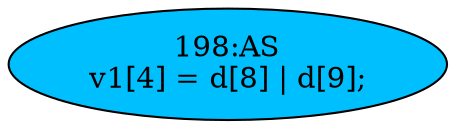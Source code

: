 strict digraph "" {
	node [label="\N"];
	"198:AS"	 [ast="<pyverilog.vparser.ast.Assign object at 0x7f4056d88550>",
		def_var="['v1']",
		fillcolor=deepskyblue,
		label="198:AS
v1[4] = d[8] | d[9];",
		statements="[]",
		style=filled,
		typ=Assign,
		use_var="['d', 'd']"];
}
